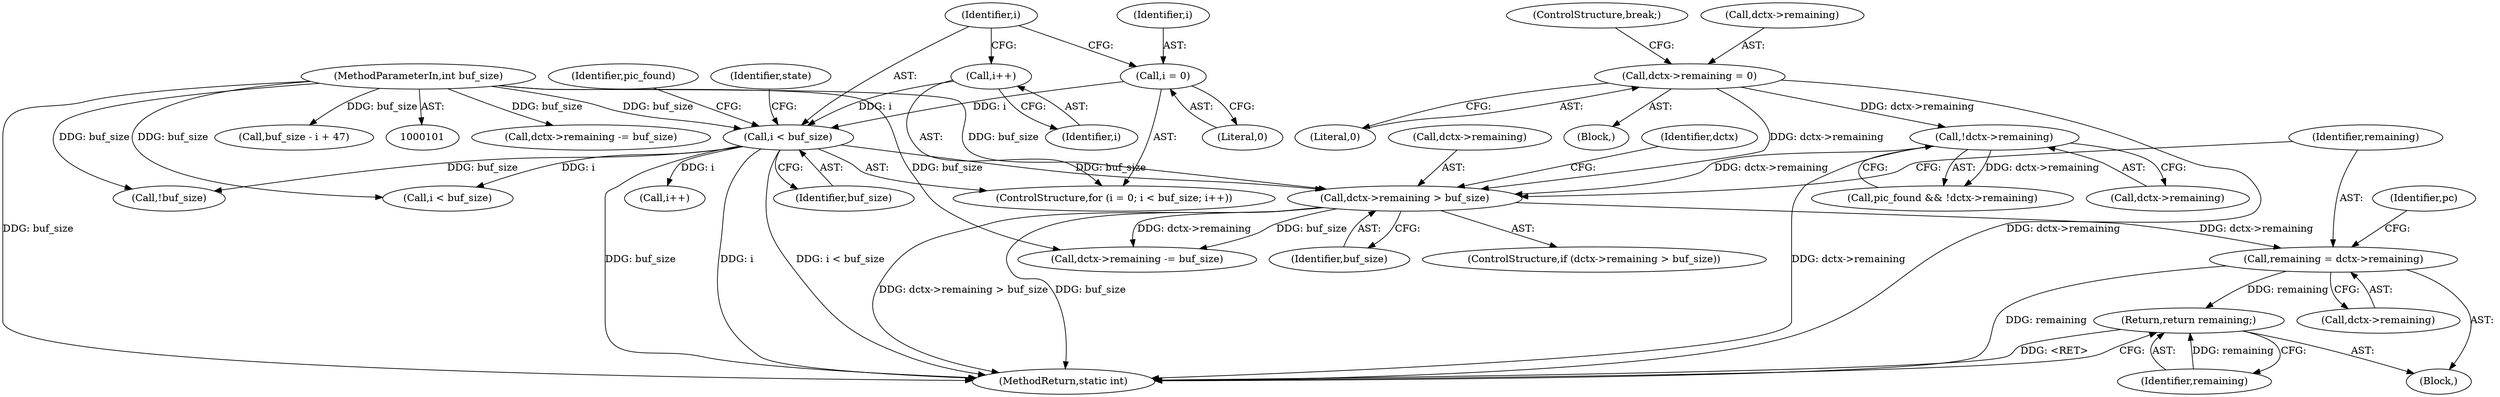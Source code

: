 digraph "0_FFmpeg_611b35627488a8d0763e75c25ee0875c5b7987dd@API" {
"1000357" [label="(Call,remaining = dctx->remaining)"];
"1000343" [label="(Call,dctx->remaining > buf_size)"];
"1000163" [label="(Call,dctx->remaining = 0)"];
"1000172" [label="(Call,!dctx->remaining)"];
"1000137" [label="(Call,i < buf_size)"];
"1000140" [label="(Call,i++)"];
"1000134" [label="(Call,i = 0)"];
"1000104" [label="(MethodParameterIn,int buf_size)"];
"1000383" [label="(Return,return remaining;)"];
"1000173" [label="(Call,dctx->remaining)"];
"1000133" [label="(ControlStructure,for (i = 0; i < buf_size; i++))"];
"1000359" [label="(Call,dctx->remaining)"];
"1000137" [label="(Call,i < buf_size)"];
"1000168" [label="(ControlStructure,break;)"];
"1000141" [label="(Identifier,i)"];
"1000134" [label="(Call,i = 0)"];
"1000343" [label="(Call,dctx->remaining > buf_size)"];
"1000383" [label="(Return,return remaining;)"];
"1000342" [label="(ControlStructure,if (dctx->remaining > buf_size))"];
"1000152" [label="(Block,)"];
"1000333" [label="(Call,dctx->remaining -= buf_size)"];
"1000164" [label="(Call,dctx->remaining)"];
"1000357" [label="(Call,remaining = dctx->remaining)"];
"1000140" [label="(Call,i++)"];
"1000344" [label="(Call,dctx->remaining)"];
"1000171" [label="(Identifier,pic_found)"];
"1000138" [label="(Identifier,i)"];
"1000183" [label="(Call,i < buf_size)"];
"1000397" [label="(MethodReturn,static int)"];
"1000144" [label="(Identifier,state)"];
"1000364" [label="(Identifier,pc)"];
"1000178" [label="(Call,!buf_size)"];
"1000170" [label="(Call,pic_found && !dctx->remaining)"];
"1000135" [label="(Identifier,i)"];
"1000384" [label="(Identifier,remaining)"];
"1000351" [label="(Identifier,dctx)"];
"1000358" [label="(Identifier,remaining)"];
"1000139" [label="(Identifier,buf_size)"];
"1000349" [label="(Call,dctx->remaining -= buf_size)"];
"1000163" [label="(Call,dctx->remaining = 0)"];
"1000153" [label="(Call,i++)"];
"1000293" [label="(Call,buf_size - i + 47)"];
"1000355" [label="(Block,)"];
"1000172" [label="(Call,!dctx->remaining)"];
"1000167" [label="(Literal,0)"];
"1000104" [label="(MethodParameterIn,int buf_size)"];
"1000347" [label="(Identifier,buf_size)"];
"1000136" [label="(Literal,0)"];
"1000357" -> "1000355"  [label="AST: "];
"1000357" -> "1000359"  [label="CFG: "];
"1000358" -> "1000357"  [label="AST: "];
"1000359" -> "1000357"  [label="AST: "];
"1000364" -> "1000357"  [label="CFG: "];
"1000357" -> "1000397"  [label="DDG: remaining"];
"1000343" -> "1000357"  [label="DDG: dctx->remaining"];
"1000357" -> "1000383"  [label="DDG: remaining"];
"1000343" -> "1000342"  [label="AST: "];
"1000343" -> "1000347"  [label="CFG: "];
"1000344" -> "1000343"  [label="AST: "];
"1000347" -> "1000343"  [label="AST: "];
"1000351" -> "1000343"  [label="CFG: "];
"1000358" -> "1000343"  [label="CFG: "];
"1000343" -> "1000397"  [label="DDG: dctx->remaining > buf_size"];
"1000343" -> "1000397"  [label="DDG: buf_size"];
"1000163" -> "1000343"  [label="DDG: dctx->remaining"];
"1000172" -> "1000343"  [label="DDG: dctx->remaining"];
"1000137" -> "1000343"  [label="DDG: buf_size"];
"1000104" -> "1000343"  [label="DDG: buf_size"];
"1000343" -> "1000349"  [label="DDG: buf_size"];
"1000343" -> "1000349"  [label="DDG: dctx->remaining"];
"1000163" -> "1000152"  [label="AST: "];
"1000163" -> "1000167"  [label="CFG: "];
"1000164" -> "1000163"  [label="AST: "];
"1000167" -> "1000163"  [label="AST: "];
"1000168" -> "1000163"  [label="CFG: "];
"1000163" -> "1000397"  [label="DDG: dctx->remaining"];
"1000163" -> "1000172"  [label="DDG: dctx->remaining"];
"1000172" -> "1000170"  [label="AST: "];
"1000172" -> "1000173"  [label="CFG: "];
"1000173" -> "1000172"  [label="AST: "];
"1000170" -> "1000172"  [label="CFG: "];
"1000172" -> "1000397"  [label="DDG: dctx->remaining"];
"1000172" -> "1000170"  [label="DDG: dctx->remaining"];
"1000137" -> "1000133"  [label="AST: "];
"1000137" -> "1000139"  [label="CFG: "];
"1000138" -> "1000137"  [label="AST: "];
"1000139" -> "1000137"  [label="AST: "];
"1000144" -> "1000137"  [label="CFG: "];
"1000171" -> "1000137"  [label="CFG: "];
"1000137" -> "1000397"  [label="DDG: buf_size"];
"1000137" -> "1000397"  [label="DDG: i"];
"1000137" -> "1000397"  [label="DDG: i < buf_size"];
"1000140" -> "1000137"  [label="DDG: i"];
"1000134" -> "1000137"  [label="DDG: i"];
"1000104" -> "1000137"  [label="DDG: buf_size"];
"1000137" -> "1000153"  [label="DDG: i"];
"1000137" -> "1000178"  [label="DDG: buf_size"];
"1000137" -> "1000183"  [label="DDG: i"];
"1000140" -> "1000133"  [label="AST: "];
"1000140" -> "1000141"  [label="CFG: "];
"1000141" -> "1000140"  [label="AST: "];
"1000138" -> "1000140"  [label="CFG: "];
"1000134" -> "1000133"  [label="AST: "];
"1000134" -> "1000136"  [label="CFG: "];
"1000135" -> "1000134"  [label="AST: "];
"1000136" -> "1000134"  [label="AST: "];
"1000138" -> "1000134"  [label="CFG: "];
"1000104" -> "1000101"  [label="AST: "];
"1000104" -> "1000397"  [label="DDG: buf_size"];
"1000104" -> "1000178"  [label="DDG: buf_size"];
"1000104" -> "1000183"  [label="DDG: buf_size"];
"1000104" -> "1000293"  [label="DDG: buf_size"];
"1000104" -> "1000333"  [label="DDG: buf_size"];
"1000104" -> "1000349"  [label="DDG: buf_size"];
"1000383" -> "1000355"  [label="AST: "];
"1000383" -> "1000384"  [label="CFG: "];
"1000384" -> "1000383"  [label="AST: "];
"1000397" -> "1000383"  [label="CFG: "];
"1000383" -> "1000397"  [label="DDG: <RET>"];
"1000384" -> "1000383"  [label="DDG: remaining"];
}
